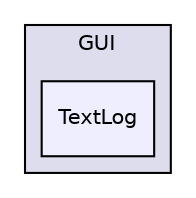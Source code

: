 digraph "include/NovelTea/GUI/TextLog" {
  bgcolor=transparent;
  compound=true
  node [ fontsize="10", fontname="Helvetica"];
  edge [ labelfontsize="10", labelfontname="Helvetica"];
  subgraph clusterdir_26eb908cb03b21fa4987bcdd8f03fa69 {
    graph [ bgcolor="#ddddee", pencolor="black", label="GUI" fontname="Helvetica", fontsize="10", URL="dir_26eb908cb03b21fa4987bcdd8f03fa69.htm"]
  dir_9821db6cce2ca4ea28c391f7c7009dc2 [shape=box, label="TextLog", style="filled", fillcolor="#eeeeff", pencolor="black", URL="dir_9821db6cce2ca4ea28c391f7c7009dc2.htm"];
  }
}
